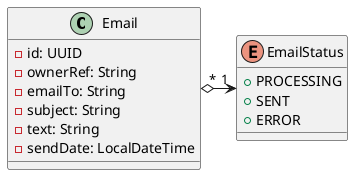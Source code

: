 @startuml Email

class Email {
    - id: UUID
    - ownerRef: String
    - emailTo: String
    - subject: String
    - text: String
    - sendDate: LocalDateTime
}

enum EmailStatus {
    + PROCESSING
    + SENT
    + ERROR
}

Email "*" o-> "1" EmailStatus

@enduml